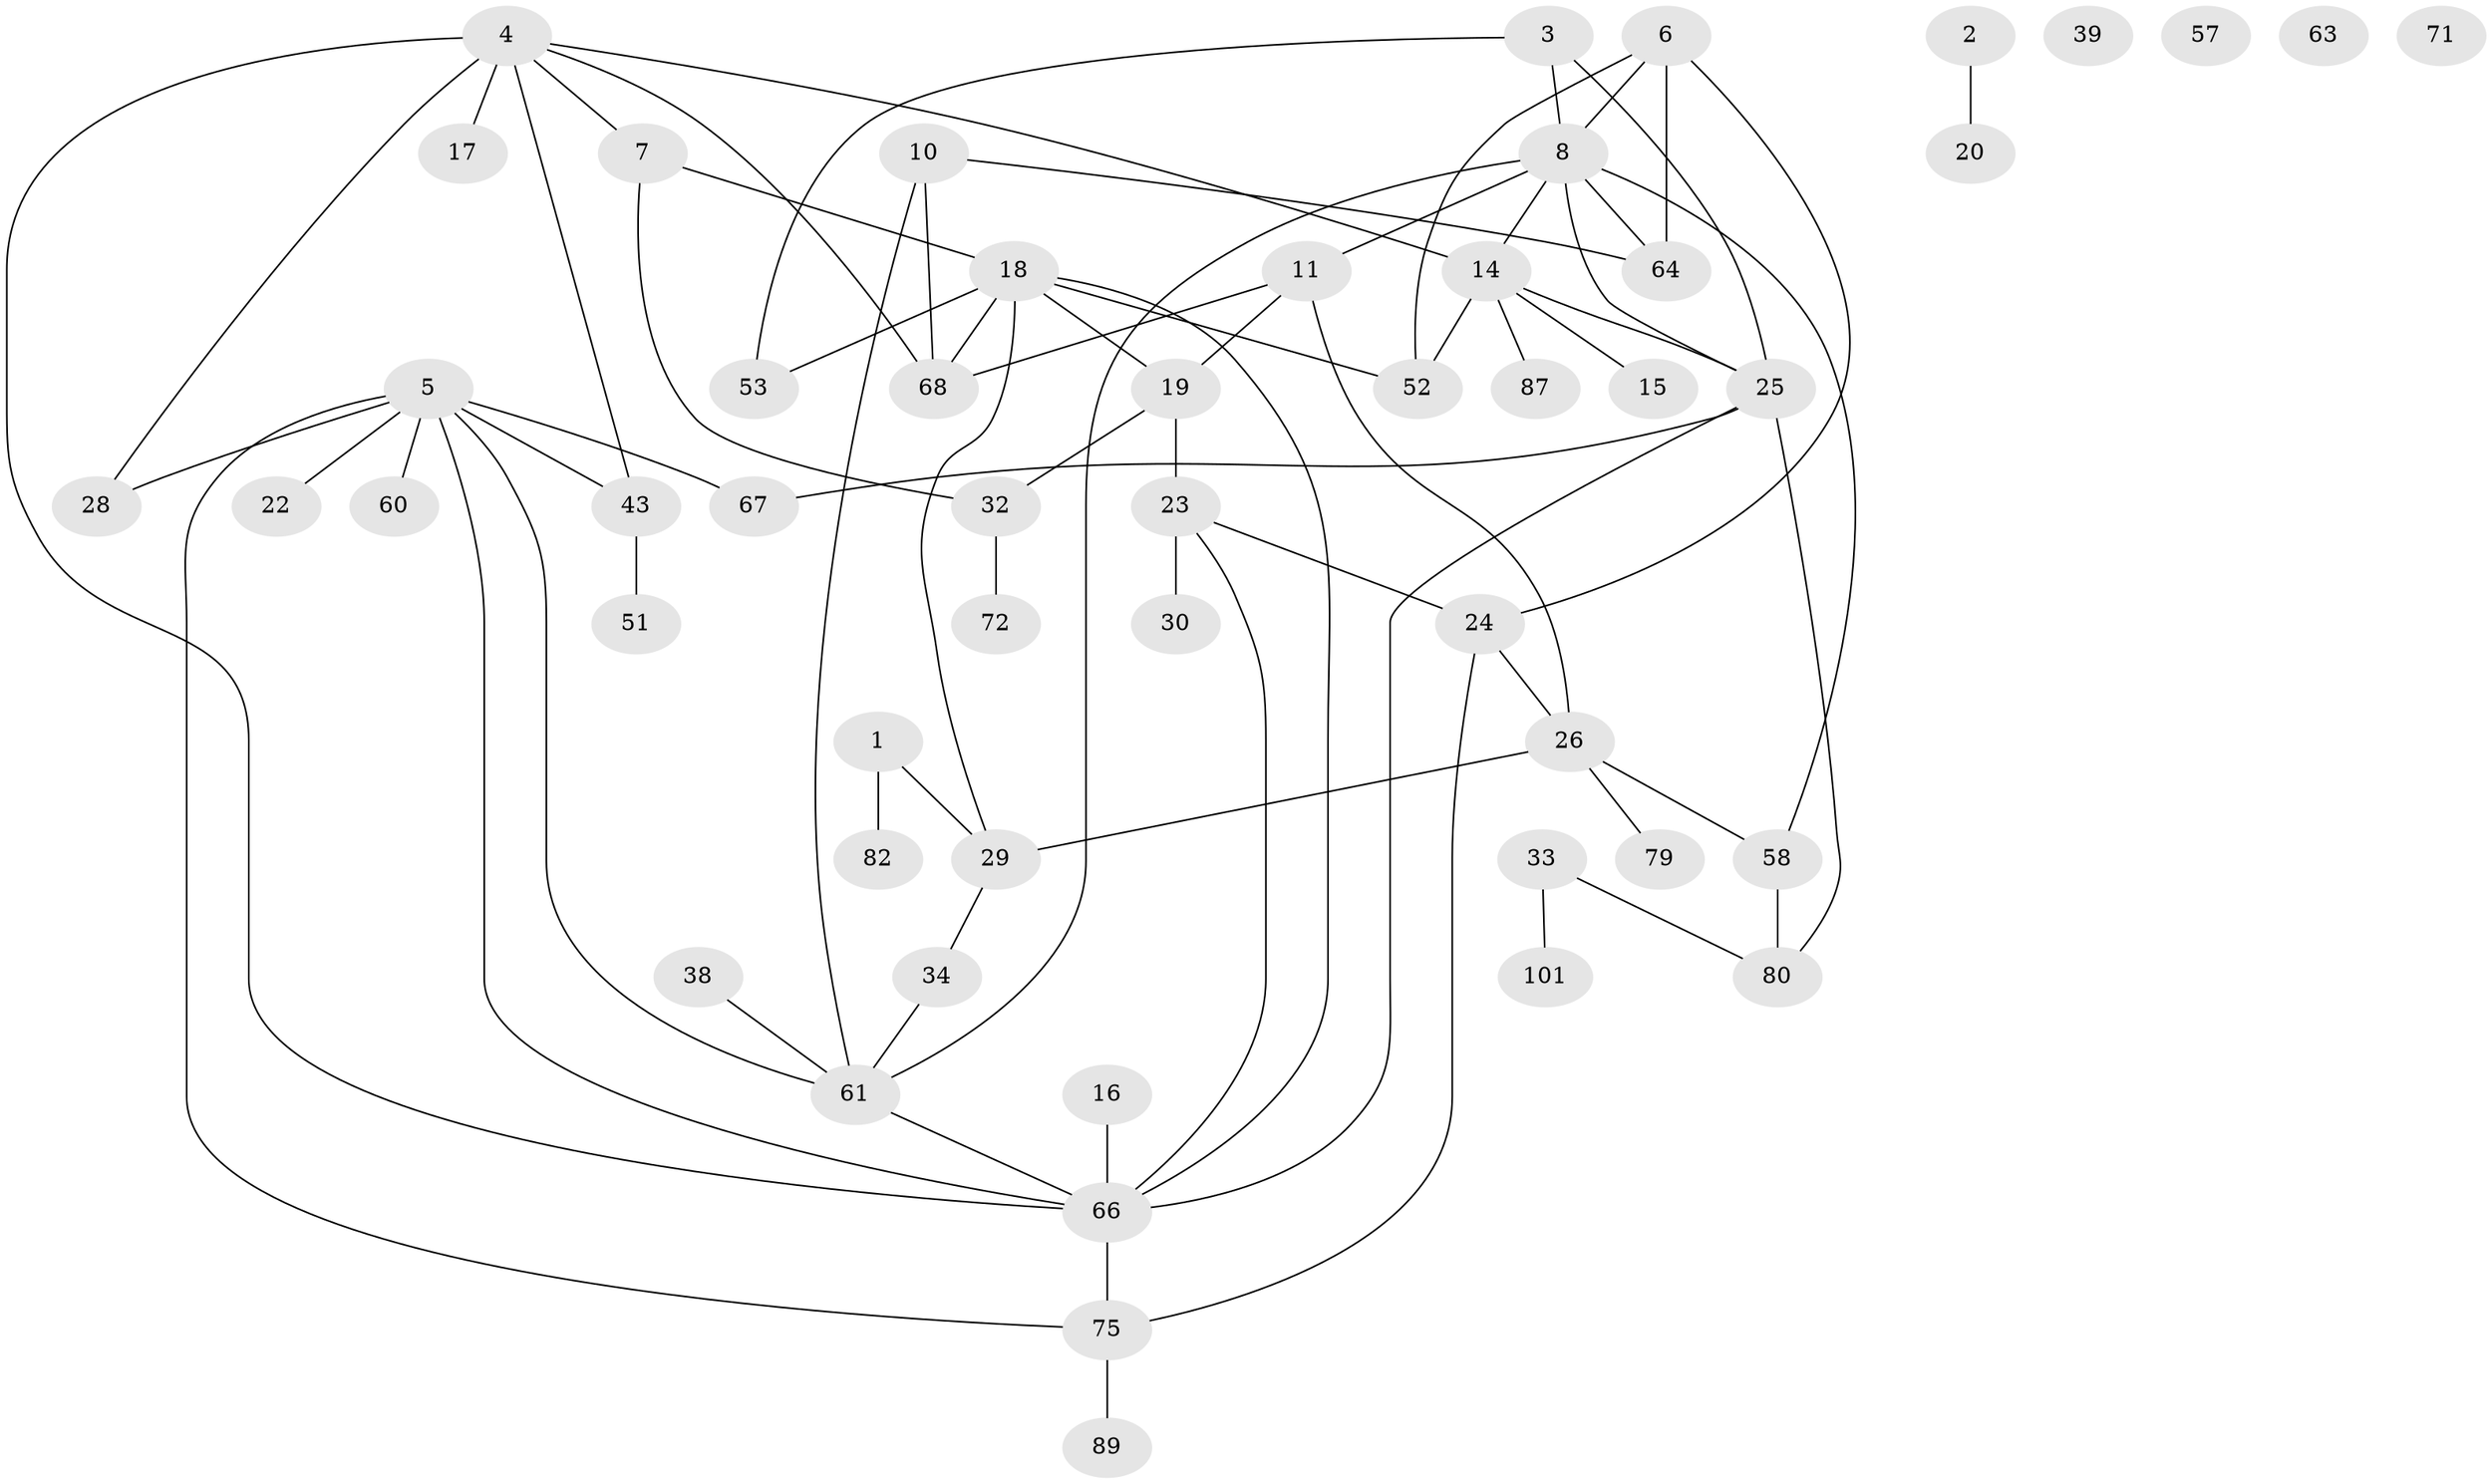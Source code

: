 // original degree distribution, {2: 0.3238095238095238, 1: 0.20952380952380953, 4: 0.09523809523809523, 6: 0.02857142857142857, 3: 0.22857142857142856, 5: 0.06666666666666667, 0: 0.0380952380952381, 7: 0.009523809523809525}
// Generated by graph-tools (version 1.1) at 2025/13/03/09/25 04:13:02]
// undirected, 52 vertices, 74 edges
graph export_dot {
graph [start="1"]
  node [color=gray90,style=filled];
  1 [super="+91+56"];
  2;
  3 [super="+49"];
  4 [super="+92+36"];
  5 [super="+99+44"];
  6 [super="+47"];
  7 [super="+9+55"];
  8 [super="+12+62+13+40+31"];
  10 [super="+50"];
  11 [super="+95+59"];
  14 [super="+86+35"];
  15 [super="+98+42"];
  16;
  17;
  18 [super="+41"];
  19 [super="+21"];
  20;
  22;
  23 [super="+74"];
  24 [super="+37"];
  25 [super="+102+27"];
  26 [super="+100+48"];
  28;
  29 [super="+70+69"];
  30;
  32;
  33;
  34;
  38 [super="+45"];
  39;
  43 [super="+73"];
  51;
  52 [super="+77"];
  53;
  57;
  58 [super="+65"];
  60;
  61 [super="+83"];
  63;
  64 [super="+78"];
  66 [super="+85+76"];
  67;
  68;
  71;
  72;
  75;
  79;
  80 [super="+84"];
  82;
  87 [super="+104+94"];
  89;
  101;
  1 -- 82;
  1 -- 29;
  2 -- 20;
  3 -- 53;
  3 -- 25;
  3 -- 8;
  4 -- 68;
  4 -- 17 [weight=2];
  4 -- 66;
  4 -- 7;
  4 -- 43;
  4 -- 28;
  4 -- 14;
  5 -- 61;
  5 -- 67;
  5 -- 28;
  5 -- 60;
  5 -- 66;
  5 -- 22;
  5 -- 75;
  5 -- 43;
  6 -- 24;
  6 -- 8;
  6 -- 64;
  6 -- 52;
  7 -- 32;
  7 -- 18;
  8 -- 11;
  8 -- 58;
  8 -- 61;
  8 -- 14;
  8 -- 25;
  8 -- 64;
  10 -- 61;
  10 -- 68;
  10 -- 64;
  11 -- 26 [weight=2];
  11 -- 19;
  11 -- 68;
  14 -- 25 [weight=2];
  14 -- 87;
  14 -- 15;
  14 -- 52;
  16 -- 66;
  18 -- 68;
  18 -- 19 [weight=2];
  18 -- 66;
  18 -- 52;
  18 -- 53;
  18 -- 29;
  19 -- 23;
  19 -- 32;
  23 -- 24;
  23 -- 30;
  23 -- 66;
  24 -- 26;
  24 -- 75;
  25 -- 66;
  25 -- 67;
  25 -- 80;
  26 -- 79;
  26 -- 58;
  26 -- 29;
  29 -- 34;
  32 -- 72;
  33 -- 101;
  33 -- 80;
  34 -- 61;
  38 -- 61;
  43 -- 51;
  58 -- 80;
  61 -- 66;
  66 -- 75;
  75 -- 89;
}
